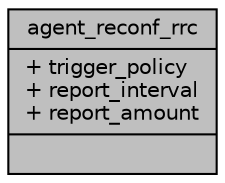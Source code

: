digraph "agent_reconf_rrc"
{
 // LATEX_PDF_SIZE
  edge [fontname="Helvetica",fontsize="10",labelfontname="Helvetica",labelfontsize="10"];
  node [fontname="Helvetica",fontsize="10",shape=record];
  Node1 [label="{agent_reconf_rrc\n|+ trigger_policy\l+ report_interval\l+ report_amount\l|}",height=0.2,width=0.4,color="black", fillcolor="grey75", style="filled", fontcolor="black",tooltip=" "];
}
